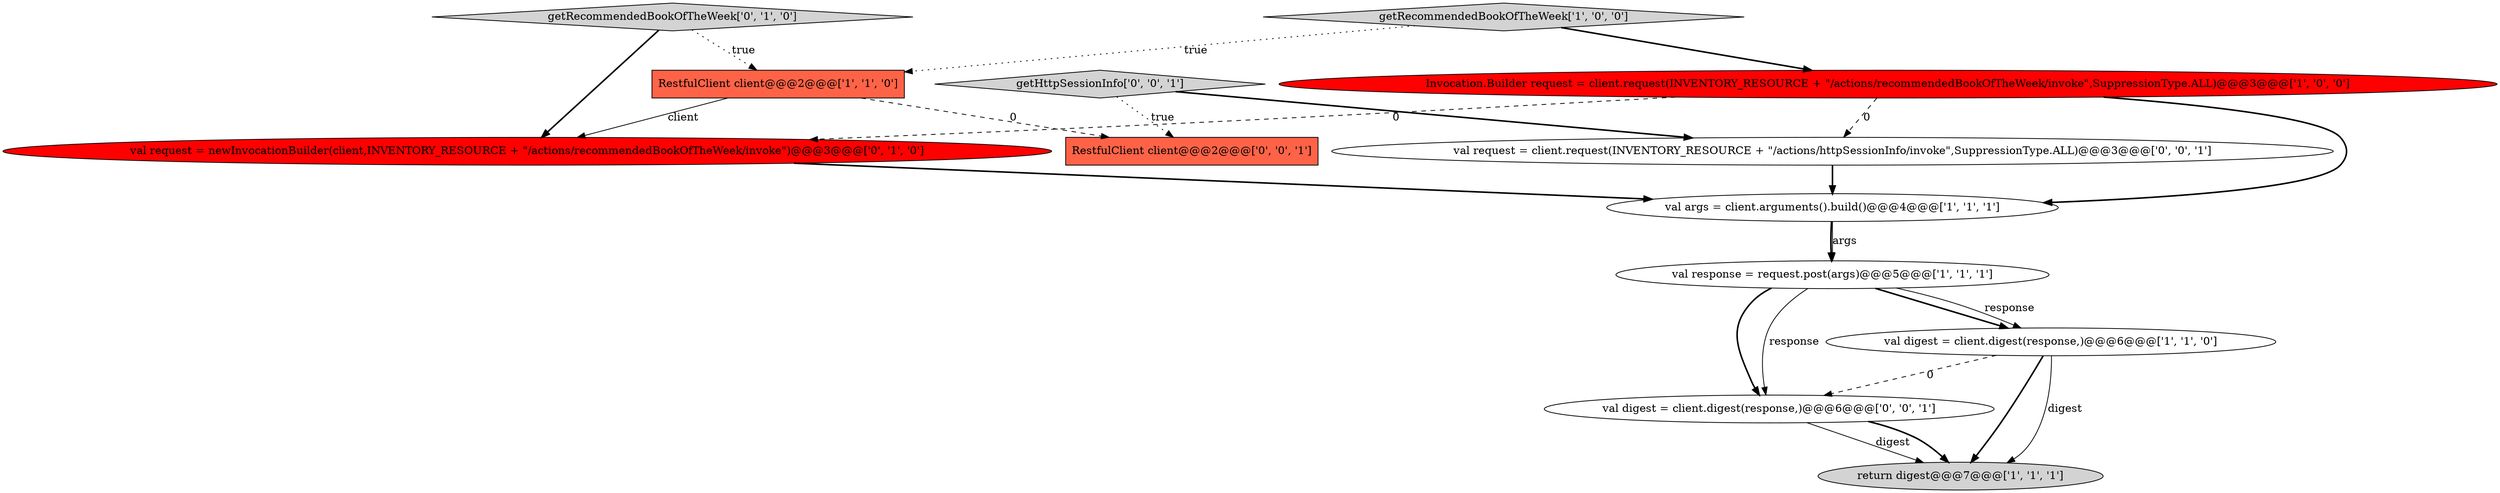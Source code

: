 digraph {
4 [style = filled, label = "val response = request.post(args)@@@5@@@['1', '1', '1']", fillcolor = white, shape = ellipse image = "AAA0AAABBB1BBB"];
6 [style = filled, label = "val args = client.arguments().build()@@@4@@@['1', '1', '1']", fillcolor = white, shape = ellipse image = "AAA0AAABBB1BBB"];
9 [style = filled, label = "val digest = client.digest(response,)@@@6@@@['0', '0', '1']", fillcolor = white, shape = ellipse image = "AAA0AAABBB3BBB"];
8 [style = filled, label = "val request = newInvocationBuilder(client,INVENTORY_RESOURCE + \"/actions/recommendedBookOfTheWeek/invoke\")@@@3@@@['0', '1', '0']", fillcolor = red, shape = ellipse image = "AAA1AAABBB2BBB"];
12 [style = filled, label = "RestfulClient client@@@2@@@['0', '0', '1']", fillcolor = tomato, shape = box image = "AAA0AAABBB3BBB"];
1 [style = filled, label = "return digest@@@7@@@['1', '1', '1']", fillcolor = lightgray, shape = ellipse image = "AAA0AAABBB1BBB"];
0 [style = filled, label = "val digest = client.digest(response,)@@@6@@@['1', '1', '0']", fillcolor = white, shape = ellipse image = "AAA0AAABBB1BBB"];
7 [style = filled, label = "getRecommendedBookOfTheWeek['0', '1', '0']", fillcolor = lightgray, shape = diamond image = "AAA0AAABBB2BBB"];
11 [style = filled, label = "getHttpSessionInfo['0', '0', '1']", fillcolor = lightgray, shape = diamond image = "AAA0AAABBB3BBB"];
5 [style = filled, label = "RestfulClient client@@@2@@@['1', '1', '0']", fillcolor = tomato, shape = box image = "AAA0AAABBB1BBB"];
2 [style = filled, label = "getRecommendedBookOfTheWeek['1', '0', '0']", fillcolor = lightgray, shape = diamond image = "AAA0AAABBB1BBB"];
3 [style = filled, label = "Invocation.Builder request = client.request(INVENTORY_RESOURCE + \"/actions/recommendedBookOfTheWeek/invoke\",SuppressionType.ALL)@@@3@@@['1', '0', '0']", fillcolor = red, shape = ellipse image = "AAA1AAABBB1BBB"];
10 [style = filled, label = "val request = client.request(INVENTORY_RESOURCE + \"/actions/httpSessionInfo/invoke\",SuppressionType.ALL)@@@3@@@['0', '0', '1']", fillcolor = white, shape = ellipse image = "AAA0AAABBB3BBB"];
4->9 [style = bold, label=""];
5->12 [style = dashed, label="0"];
2->3 [style = bold, label=""];
11->12 [style = dotted, label="true"];
3->6 [style = bold, label=""];
8->6 [style = bold, label=""];
7->8 [style = bold, label=""];
10->6 [style = bold, label=""];
4->0 [style = bold, label=""];
7->5 [style = dotted, label="true"];
6->4 [style = bold, label=""];
5->8 [style = solid, label="client"];
0->1 [style = solid, label="digest"];
9->1 [style = solid, label="digest"];
11->10 [style = bold, label=""];
0->1 [style = bold, label=""];
3->8 [style = dashed, label="0"];
3->10 [style = dashed, label="0"];
6->4 [style = solid, label="args"];
0->9 [style = dashed, label="0"];
9->1 [style = bold, label=""];
2->5 [style = dotted, label="true"];
4->0 [style = solid, label="response"];
4->9 [style = solid, label="response"];
}
